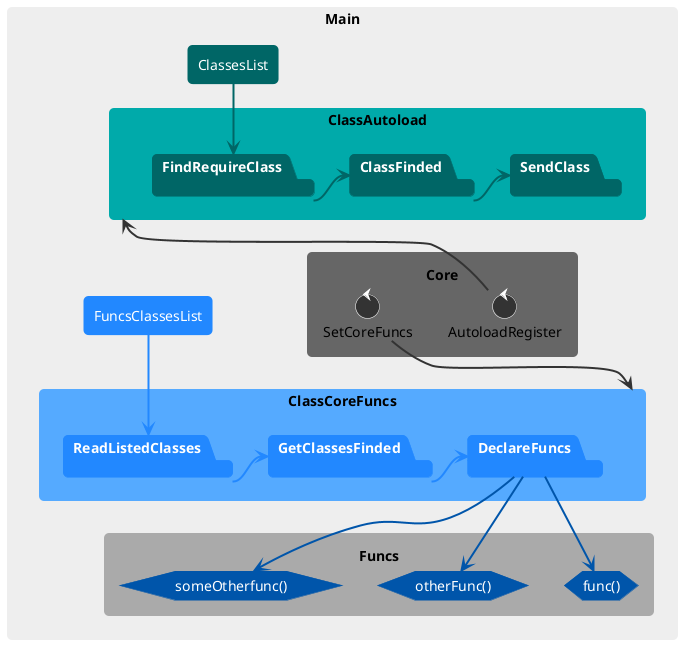 @startuml

skinparam packageStyle rectangle
skinparam roundCorner 10

rectangle Main #EEE;line:EEE; {

    rectangle ClassesList #066;line:066;text:white

    rectangle ClassAutoload #0AA;line:0AA; {
        package FindRequireClass #066;line:066;text:white
        ClassesList ==> FindRequireClass #line:066;

        package ClassFinded #066;line:066;text:white
        FindRequireClass => ClassFinded #line:066;

        package SendClass #066;line:066;text:white
        ClassFinded => SendClass #line:066;
    }

    component Core #666;line:666; {
        control AutoloadRegister #333;line:FFF;
        ClassAutoload <== AutoloadRegister #line:333;

        control SetCoreFuncs #333;line:FFF;
    }

    rectangle FuncsClassesList #28F;line:28F;text:white

    rectangle ClassCoreFuncs #5AF;line:5AF; {
        package ReadListedClasses #28F;line:28F;text:white
        FuncsClassesList ==> ReadListedClasses #line:28F;

        package GetClassesFinded #28F;line:28F;text:white
        ReadListedClasses => GetClassesFinded #line:28F;

        package DeclareFuncs #28F;line:28F;text:white
        GetClassesFinded => DeclareFuncs #line:28F;
    }
    SetCoreFuncs ==> ClassCoreFuncs #line:333;

    component Funcs #AAA;line:AAA; {
        hexagon "func()" as Func0 #05A;line:05A;text:white
        hexagon "otherFunc()" as Func1 #05A;line:05A;text:white
        hexagon "someOtherfunc()" as Func2 #05A;line:05A;text:white
        DeclareFuncs ==> Func0 #line:05A;
        DeclareFuncs ==> Func1 #line:05A;
        DeclareFuncs ==> Func2 #line:05A;
    }
}

@enduml
